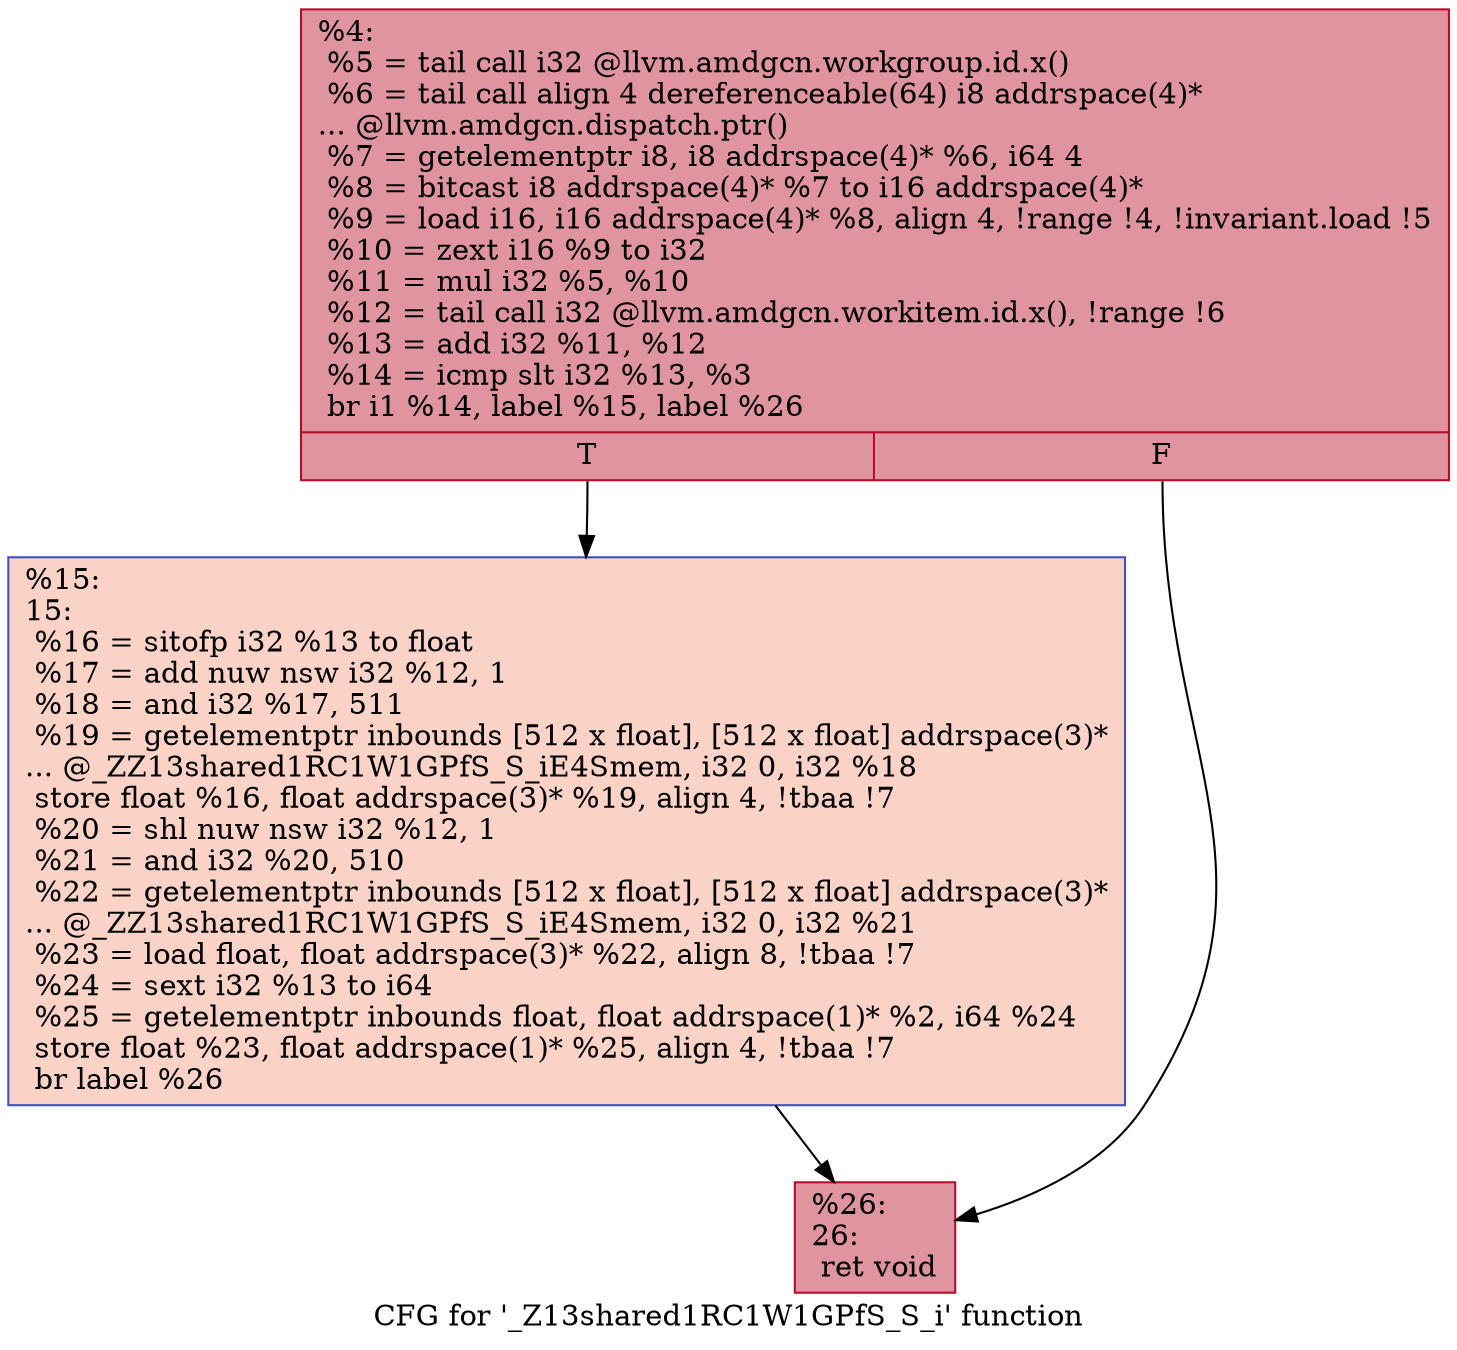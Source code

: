 digraph "CFG for '_Z13shared1RC1W1GPfS_S_i' function" {
	label="CFG for '_Z13shared1RC1W1GPfS_S_i' function";

	Node0x4bbdd40 [shape=record,color="#b70d28ff", style=filled, fillcolor="#b70d2870",label="{%4:\l  %5 = tail call i32 @llvm.amdgcn.workgroup.id.x()\l  %6 = tail call align 4 dereferenceable(64) i8 addrspace(4)*\l... @llvm.amdgcn.dispatch.ptr()\l  %7 = getelementptr i8, i8 addrspace(4)* %6, i64 4\l  %8 = bitcast i8 addrspace(4)* %7 to i16 addrspace(4)*\l  %9 = load i16, i16 addrspace(4)* %8, align 4, !range !4, !invariant.load !5\l  %10 = zext i16 %9 to i32\l  %11 = mul i32 %5, %10\l  %12 = tail call i32 @llvm.amdgcn.workitem.id.x(), !range !6\l  %13 = add i32 %11, %12\l  %14 = icmp slt i32 %13, %3\l  br i1 %14, label %15, label %26\l|{<s0>T|<s1>F}}"];
	Node0x4bbdd40:s0 -> Node0x4bbfc50;
	Node0x4bbdd40:s1 -> Node0x4bbfce0;
	Node0x4bbfc50 [shape=record,color="#3d50c3ff", style=filled, fillcolor="#f59c7d70",label="{%15:\l15:                                               \l  %16 = sitofp i32 %13 to float\l  %17 = add nuw nsw i32 %12, 1\l  %18 = and i32 %17, 511\l  %19 = getelementptr inbounds [512 x float], [512 x float] addrspace(3)*\l... @_ZZ13shared1RC1W1GPfS_S_iE4Smem, i32 0, i32 %18\l  store float %16, float addrspace(3)* %19, align 4, !tbaa !7\l  %20 = shl nuw nsw i32 %12, 1\l  %21 = and i32 %20, 510\l  %22 = getelementptr inbounds [512 x float], [512 x float] addrspace(3)*\l... @_ZZ13shared1RC1W1GPfS_S_iE4Smem, i32 0, i32 %21\l  %23 = load float, float addrspace(3)* %22, align 8, !tbaa !7\l  %24 = sext i32 %13 to i64\l  %25 = getelementptr inbounds float, float addrspace(1)* %2, i64 %24\l  store float %23, float addrspace(1)* %25, align 4, !tbaa !7\l  br label %26\l}"];
	Node0x4bbfc50 -> Node0x4bbfce0;
	Node0x4bbfce0 [shape=record,color="#b70d28ff", style=filled, fillcolor="#b70d2870",label="{%26:\l26:                                               \l  ret void\l}"];
}

